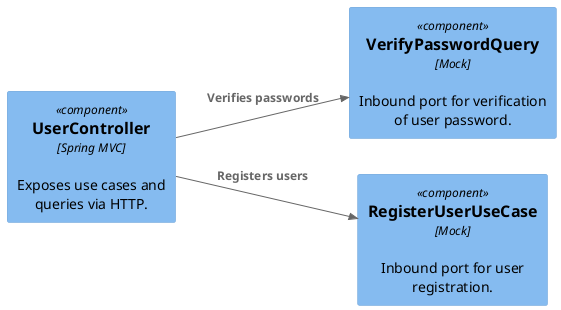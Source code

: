 @startuml
!include <C4/C4_Component.puml>

left to right direction

Component(userController, "UserController", "Spring MVC", "Exposes use cases and queries via HTTP.")
Component(verifyPasswordQuery, "VerifyPasswordQuery", "Mock", "Inbound port for verification of user password.")
Component(registerUserUseCase, "RegisterUserUseCase", "Mock", "Inbound port for user registration.")

Rel(userController, registerUserUseCase, "Registers users")
Rel(userController, verifyPasswordQuery, "Verifies passwords")

@enduml

